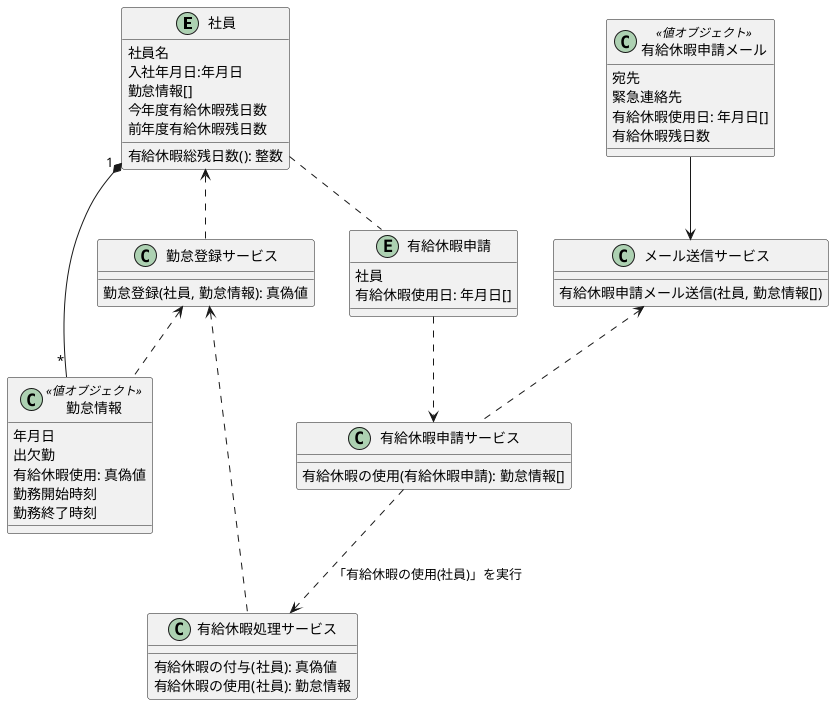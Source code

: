 @startuml domain-model

entity 社員 {
    社員名
    入社年月日:年月日
    勤怠情報[]
    今年度有給休暇残日数
    前年度有給休暇残日数
    有給休暇総残日数(): 整数
}

entity 有給休暇申請 {
    社員
    有給休暇使用日: 年月日[]
}

class 勤怠情報 <<値オブジェクト>> {
    年月日
    出欠勤
    有給休暇使用: 真偽値
    勤務開始時刻
    勤務終了時刻
}

class 有給休暇申請メール <<値オブジェクト>> {
    宛先
    緊急連絡先
    有給休暇使用日: 年月日[]
    有給休暇残日数
}

class 勤怠登録サービス {
    勤怠登録(社員, 勤怠情報): 真偽値
}

class 有給休暇申請サービス {
    有給休暇の使用(有給休暇申請): 勤怠情報[]
}

class 有給休暇処理サービス {
    有給休暇の付与(社員): 真偽値
    有給休暇の使用(社員): 勤怠情報
}

class メール送信サービス {
    有給休暇申請メール送信(社員, 勤怠情報[])
}

社員 <.. 勤怠登録サービス
有給休暇申請 ..> 有給休暇申請サービス
勤怠登録サービス <.. 勤怠情報
有給休暇申請サービス ..> 有給休暇処理サービス : 「有給休暇の使用(社員)」を実行
勤怠登録サービス <.. 有給休暇処理サービス
メール送信サービス <.. 有給休暇申請サービス
社員 .. 有給休暇申請
社員 "1" *- "*" 勤怠情報
有給休暇申請メール --> メール送信サービス

@enduml

